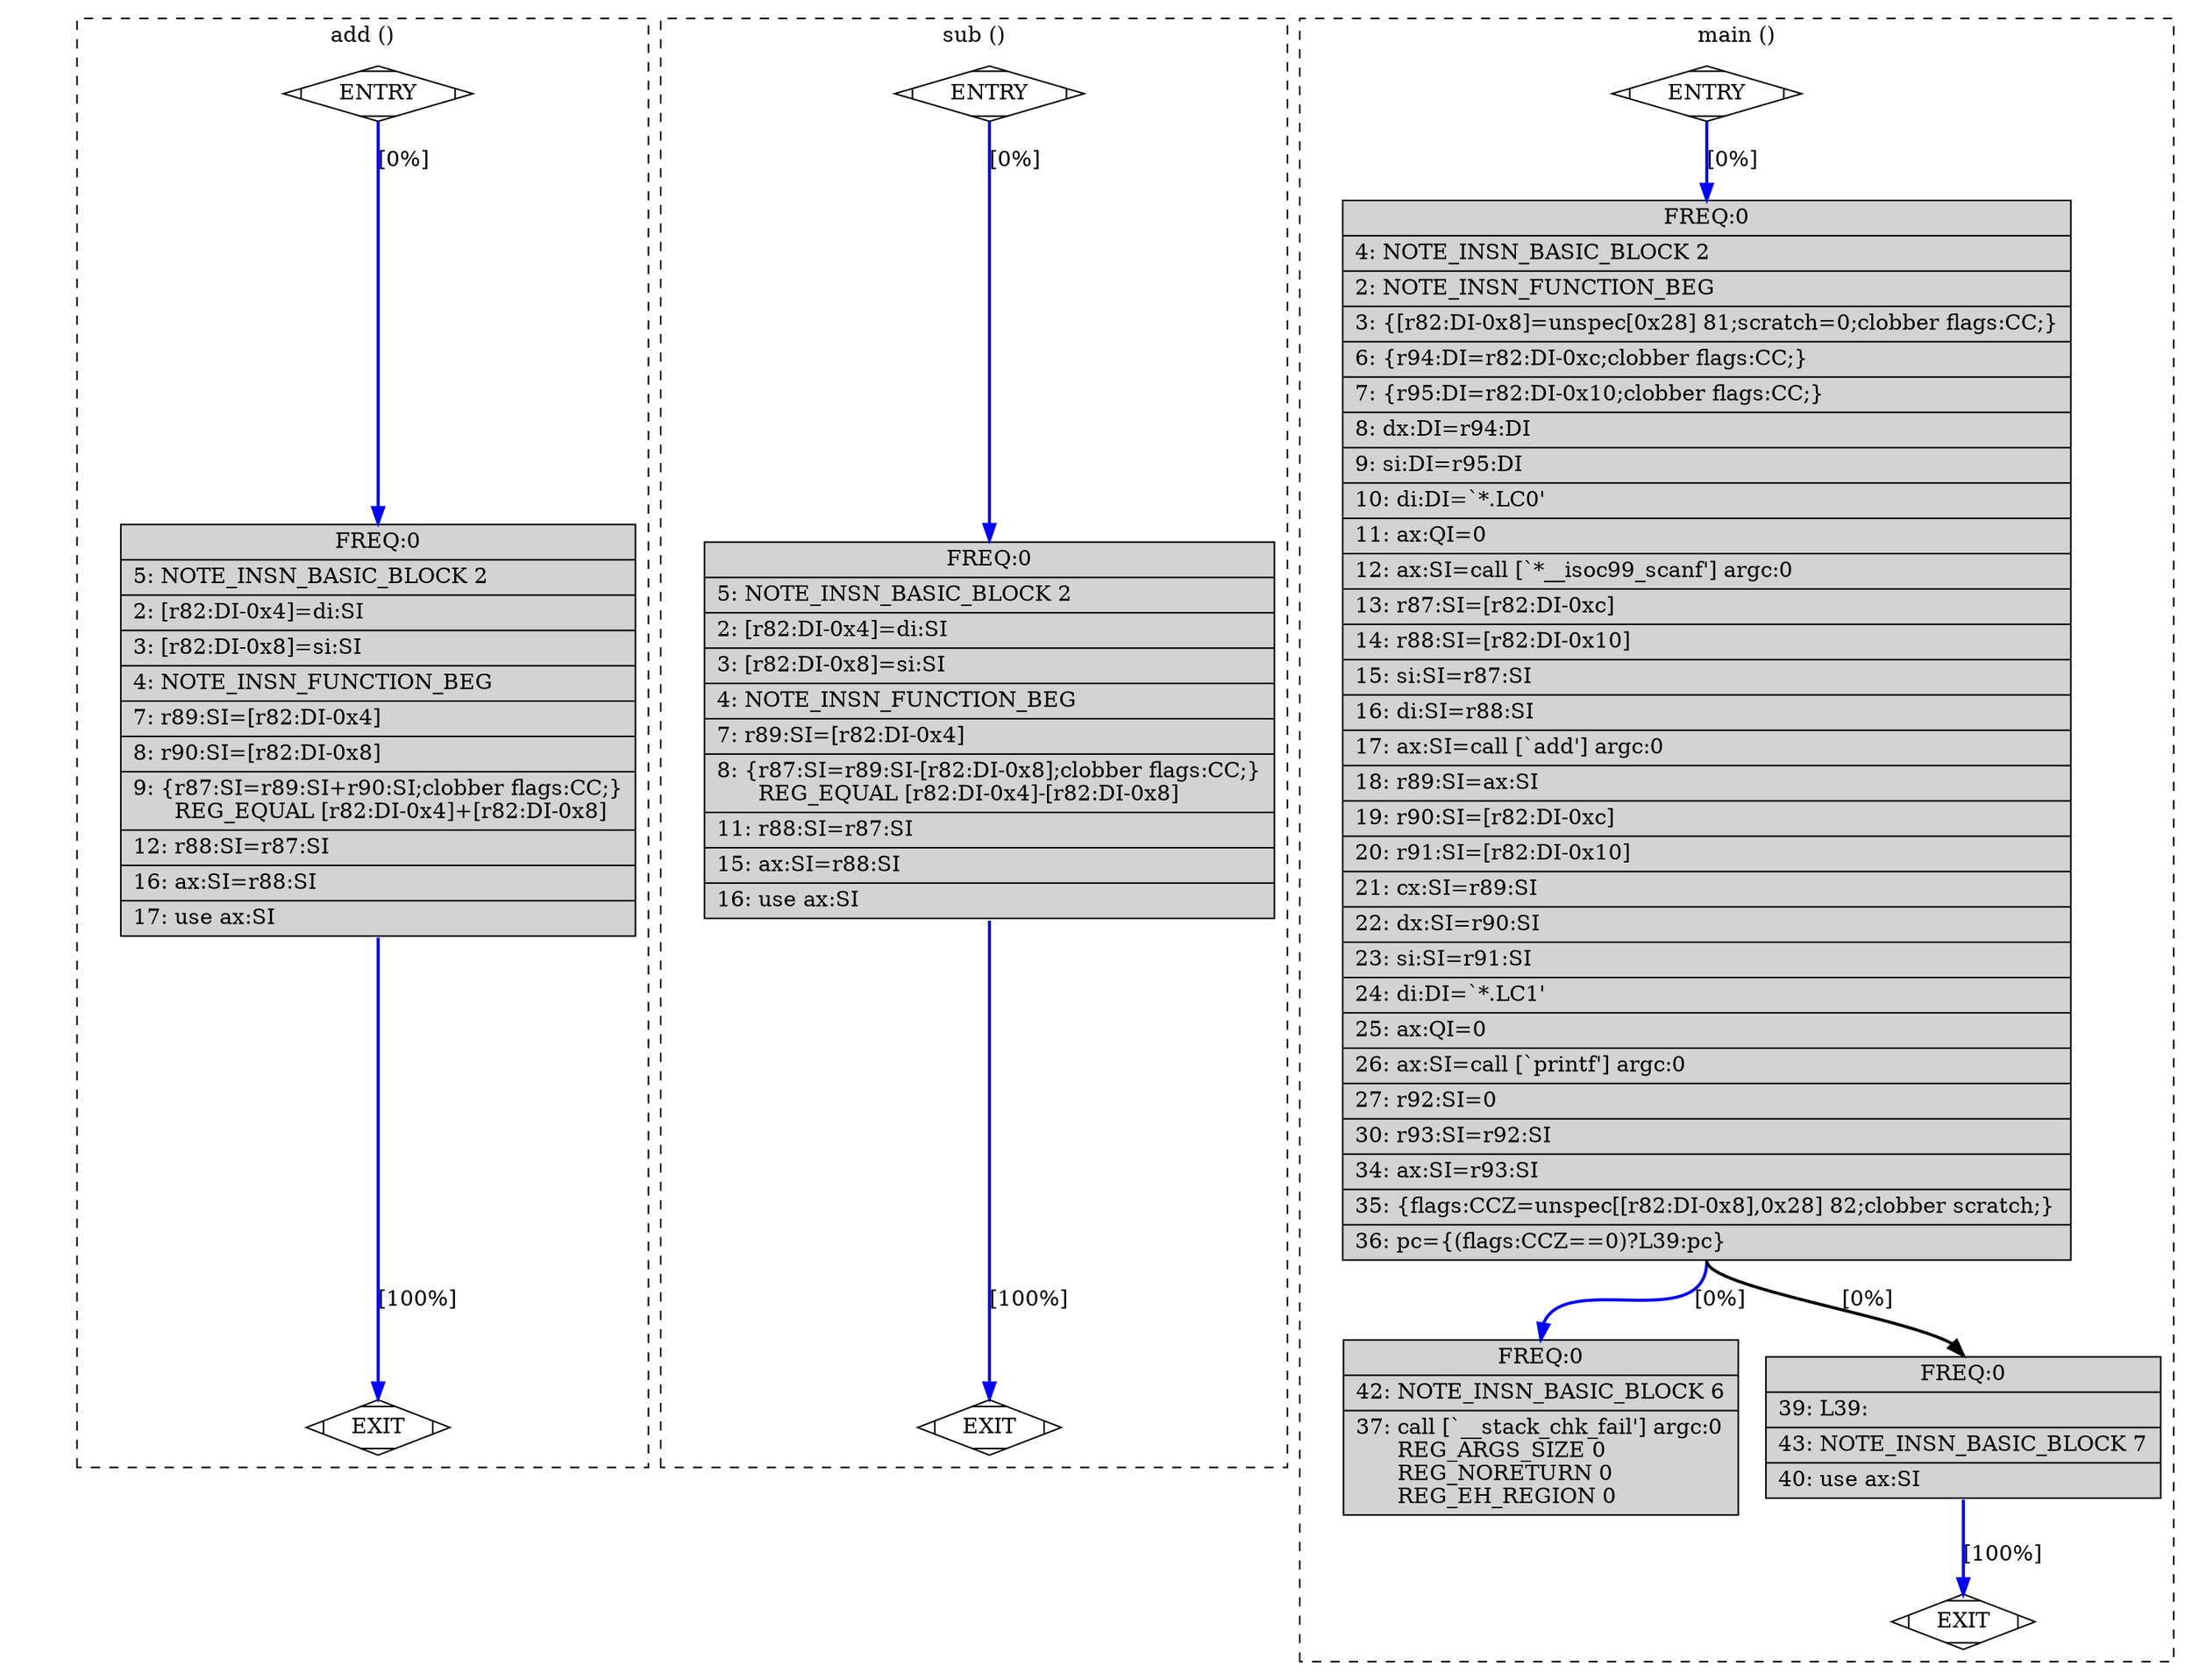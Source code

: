 digraph "main.c.229r.expand" {
overlap=false;
subgraph "cluster_add" {
	style="dashed";
	color="black";
	label="add ()";
	fn_0_basic_block_0 [shape=Mdiamond,style=filled,fillcolor=white,label="ENTRY"];

	fn_0_basic_block_1 [shape=Mdiamond,style=filled,fillcolor=white,label="EXIT"];

	fn_0_basic_block_2 [shape=record,style=filled,fillcolor=lightgrey,label="{ FREQ:0 |\ \ \ \ 5:\ NOTE_INSN_BASIC_BLOCK\ 2\l\
|\ \ \ \ 2:\ [r82:DI-0x4]=di:SI\l\
|\ \ \ \ 3:\ [r82:DI-0x8]=si:SI\l\
|\ \ \ \ 4:\ NOTE_INSN_FUNCTION_BEG\l\
|\ \ \ \ 7:\ r89:SI=[r82:DI-0x4]\l\
|\ \ \ \ 8:\ r90:SI=[r82:DI-0x8]\l\
|\ \ \ \ 9:\ \{r87:SI=r89:SI+r90:SI;clobber\ flags:CC;\}\l\
\ \ \ \ \ \ REG_EQUAL\ [r82:DI-0x4]+[r82:DI-0x8]\l\
|\ \ \ 12:\ r88:SI=r87:SI\l\
|\ \ \ 16:\ ax:SI=r88:SI\l\
|\ \ \ 17:\ use\ ax:SI\l\
}"];

	fn_0_basic_block_0:s -> fn_0_basic_block_2:n [style="solid,bold",color=blue,weight=100,constraint=true, label="[0%]"];
	fn_0_basic_block_2:s -> fn_0_basic_block_1:n [style="solid,bold",color=blue,weight=100,constraint=true, label="[100%]"];
	fn_0_basic_block_0:s -> fn_0_basic_block_1:n [style="invis",constraint=true];
}
subgraph "cluster_sub" {
	style="dashed";
	color="black";
	label="sub ()";
	fn_1_basic_block_0 [shape=Mdiamond,style=filled,fillcolor=white,label="ENTRY"];

	fn_1_basic_block_1 [shape=Mdiamond,style=filled,fillcolor=white,label="EXIT"];

	fn_1_basic_block_2 [shape=record,style=filled,fillcolor=lightgrey,label="{ FREQ:0 |\ \ \ \ 5:\ NOTE_INSN_BASIC_BLOCK\ 2\l\
|\ \ \ \ 2:\ [r82:DI-0x4]=di:SI\l\
|\ \ \ \ 3:\ [r82:DI-0x8]=si:SI\l\
|\ \ \ \ 4:\ NOTE_INSN_FUNCTION_BEG\l\
|\ \ \ \ 7:\ r89:SI=[r82:DI-0x4]\l\
|\ \ \ \ 8:\ \{r87:SI=r89:SI-[r82:DI-0x8];clobber\ flags:CC;\}\l\
\ \ \ \ \ \ REG_EQUAL\ [r82:DI-0x4]-[r82:DI-0x8]\l\
|\ \ \ 11:\ r88:SI=r87:SI\l\
|\ \ \ 15:\ ax:SI=r88:SI\l\
|\ \ \ 16:\ use\ ax:SI\l\
}"];

	fn_1_basic_block_0:s -> fn_1_basic_block_2:n [style="solid,bold",color=blue,weight=100,constraint=true, label="[0%]"];
	fn_1_basic_block_2:s -> fn_1_basic_block_1:n [style="solid,bold",color=blue,weight=100,constraint=true, label="[100%]"];
	fn_1_basic_block_0:s -> fn_1_basic_block_1:n [style="invis",constraint=true];
}
subgraph "cluster_main" {
	style="dashed";
	color="black";
	label="main ()";
	fn_2_basic_block_0 [shape=Mdiamond,style=filled,fillcolor=white,label="ENTRY"];

	fn_2_basic_block_1 [shape=Mdiamond,style=filled,fillcolor=white,label="EXIT"];

	fn_2_basic_block_2 [shape=record,style=filled,fillcolor=lightgrey,label="{ FREQ:0 |\ \ \ \ 4:\ NOTE_INSN_BASIC_BLOCK\ 2\l\
|\ \ \ \ 2:\ NOTE_INSN_FUNCTION_BEG\l\
|\ \ \ \ 3:\ \{[r82:DI-0x8]=unspec[0x28]\ 81;scratch=0;clobber\ flags:CC;\}\l\
|\ \ \ \ 6:\ \{r94:DI=r82:DI-0xc;clobber\ flags:CC;\}\l\
|\ \ \ \ 7:\ \{r95:DI=r82:DI-0x10;clobber\ flags:CC;\}\l\
|\ \ \ \ 8:\ dx:DI=r94:DI\l\
|\ \ \ \ 9:\ si:DI=r95:DI\l\
|\ \ \ 10:\ di:DI=`*.LC0'\l\
|\ \ \ 11:\ ax:QI=0\l\
|\ \ \ 12:\ ax:SI=call\ [`*__isoc99_scanf']\ argc:0\l\
|\ \ \ 13:\ r87:SI=[r82:DI-0xc]\l\
|\ \ \ 14:\ r88:SI=[r82:DI-0x10]\l\
|\ \ \ 15:\ si:SI=r87:SI\l\
|\ \ \ 16:\ di:SI=r88:SI\l\
|\ \ \ 17:\ ax:SI=call\ [`add']\ argc:0\l\
|\ \ \ 18:\ r89:SI=ax:SI\l\
|\ \ \ 19:\ r90:SI=[r82:DI-0xc]\l\
|\ \ \ 20:\ r91:SI=[r82:DI-0x10]\l\
|\ \ \ 21:\ cx:SI=r89:SI\l\
|\ \ \ 22:\ dx:SI=r90:SI\l\
|\ \ \ 23:\ si:SI=r91:SI\l\
|\ \ \ 24:\ di:DI=`*.LC1'\l\
|\ \ \ 25:\ ax:QI=0\l\
|\ \ \ 26:\ ax:SI=call\ [`printf']\ argc:0\l\
|\ \ \ 27:\ r92:SI=0\l\
|\ \ \ 30:\ r93:SI=r92:SI\l\
|\ \ \ 34:\ ax:SI=r93:SI\l\
|\ \ \ 35:\ \{flags:CCZ=unspec[[r82:DI-0x8],0x28]\ 82;clobber\ scratch;\}\l\
|\ \ \ 36:\ pc=\{(flags:CCZ==0)?L39:pc\}\l\
}"];

	fn_2_basic_block_6 [shape=record,style=filled,fillcolor=lightgrey,label="{ FREQ:0 |\ \ \ 42:\ NOTE_INSN_BASIC_BLOCK\ 6\l\
|\ \ \ 37:\ call\ [`__stack_chk_fail']\ argc:0\l\
\ \ \ \ \ \ REG_ARGS_SIZE\ 0\l\
\ \ \ \ \ \ REG_NORETURN\ 0\l\
\ \ \ \ \ \ REG_EH_REGION\ 0\l\
}"];

	fn_2_basic_block_7 [shape=record,style=filled,fillcolor=lightgrey,label="{ FREQ:0 |\ \ \ 39:\ L39:\l\
|\ \ \ 43:\ NOTE_INSN_BASIC_BLOCK\ 7\l\
|\ \ \ 40:\ use\ ax:SI\l\
}"];

	fn_2_basic_block_0:s -> fn_2_basic_block_2:n [style="solid,bold",color=blue,weight=100,constraint=true, label="[0%]"];
	fn_2_basic_block_2:s -> fn_2_basic_block_7:n [style="solid,bold",color=black,weight=10,constraint=true, label="[0%]"];
	fn_2_basic_block_2:s -> fn_2_basic_block_6:n [style="solid,bold",color=blue,weight=100,constraint=true, label="[0%]"];
	fn_2_basic_block_7:s -> fn_2_basic_block_1:n [style="solid,bold",color=blue,weight=100,constraint=true, label="[100%]"];
	fn_2_basic_block_0:s -> fn_2_basic_block_1:n [style="invis",constraint=true];
}
}
